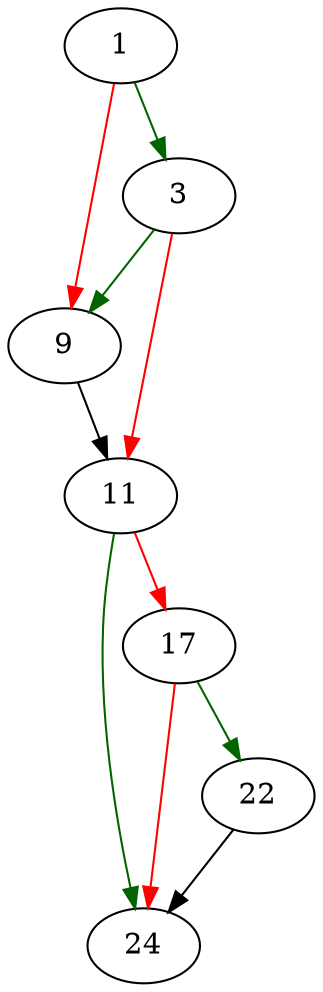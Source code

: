 strict digraph "tzalloc" {
	// Node definitions.
	1 [entry=true];
	3;
	9;
	11;
	24;
	17;
	22;

	// Edge definitions.
	1 -> 3 [
		color=darkgreen
		cond=true
	];
	1 -> 9 [
		color=red
		cond=false
	];
	3 -> 9 [
		color=darkgreen
		cond=true
	];
	3 -> 11 [
		color=red
		cond=false
	];
	9 -> 11;
	11 -> 24 [
		color=darkgreen
		cond=true
	];
	11 -> 17 [
		color=red
		cond=false
	];
	17 -> 24 [
		color=red
		cond=false
	];
	17 -> 22 [
		color=darkgreen
		cond=true
	];
	22 -> 24;
}